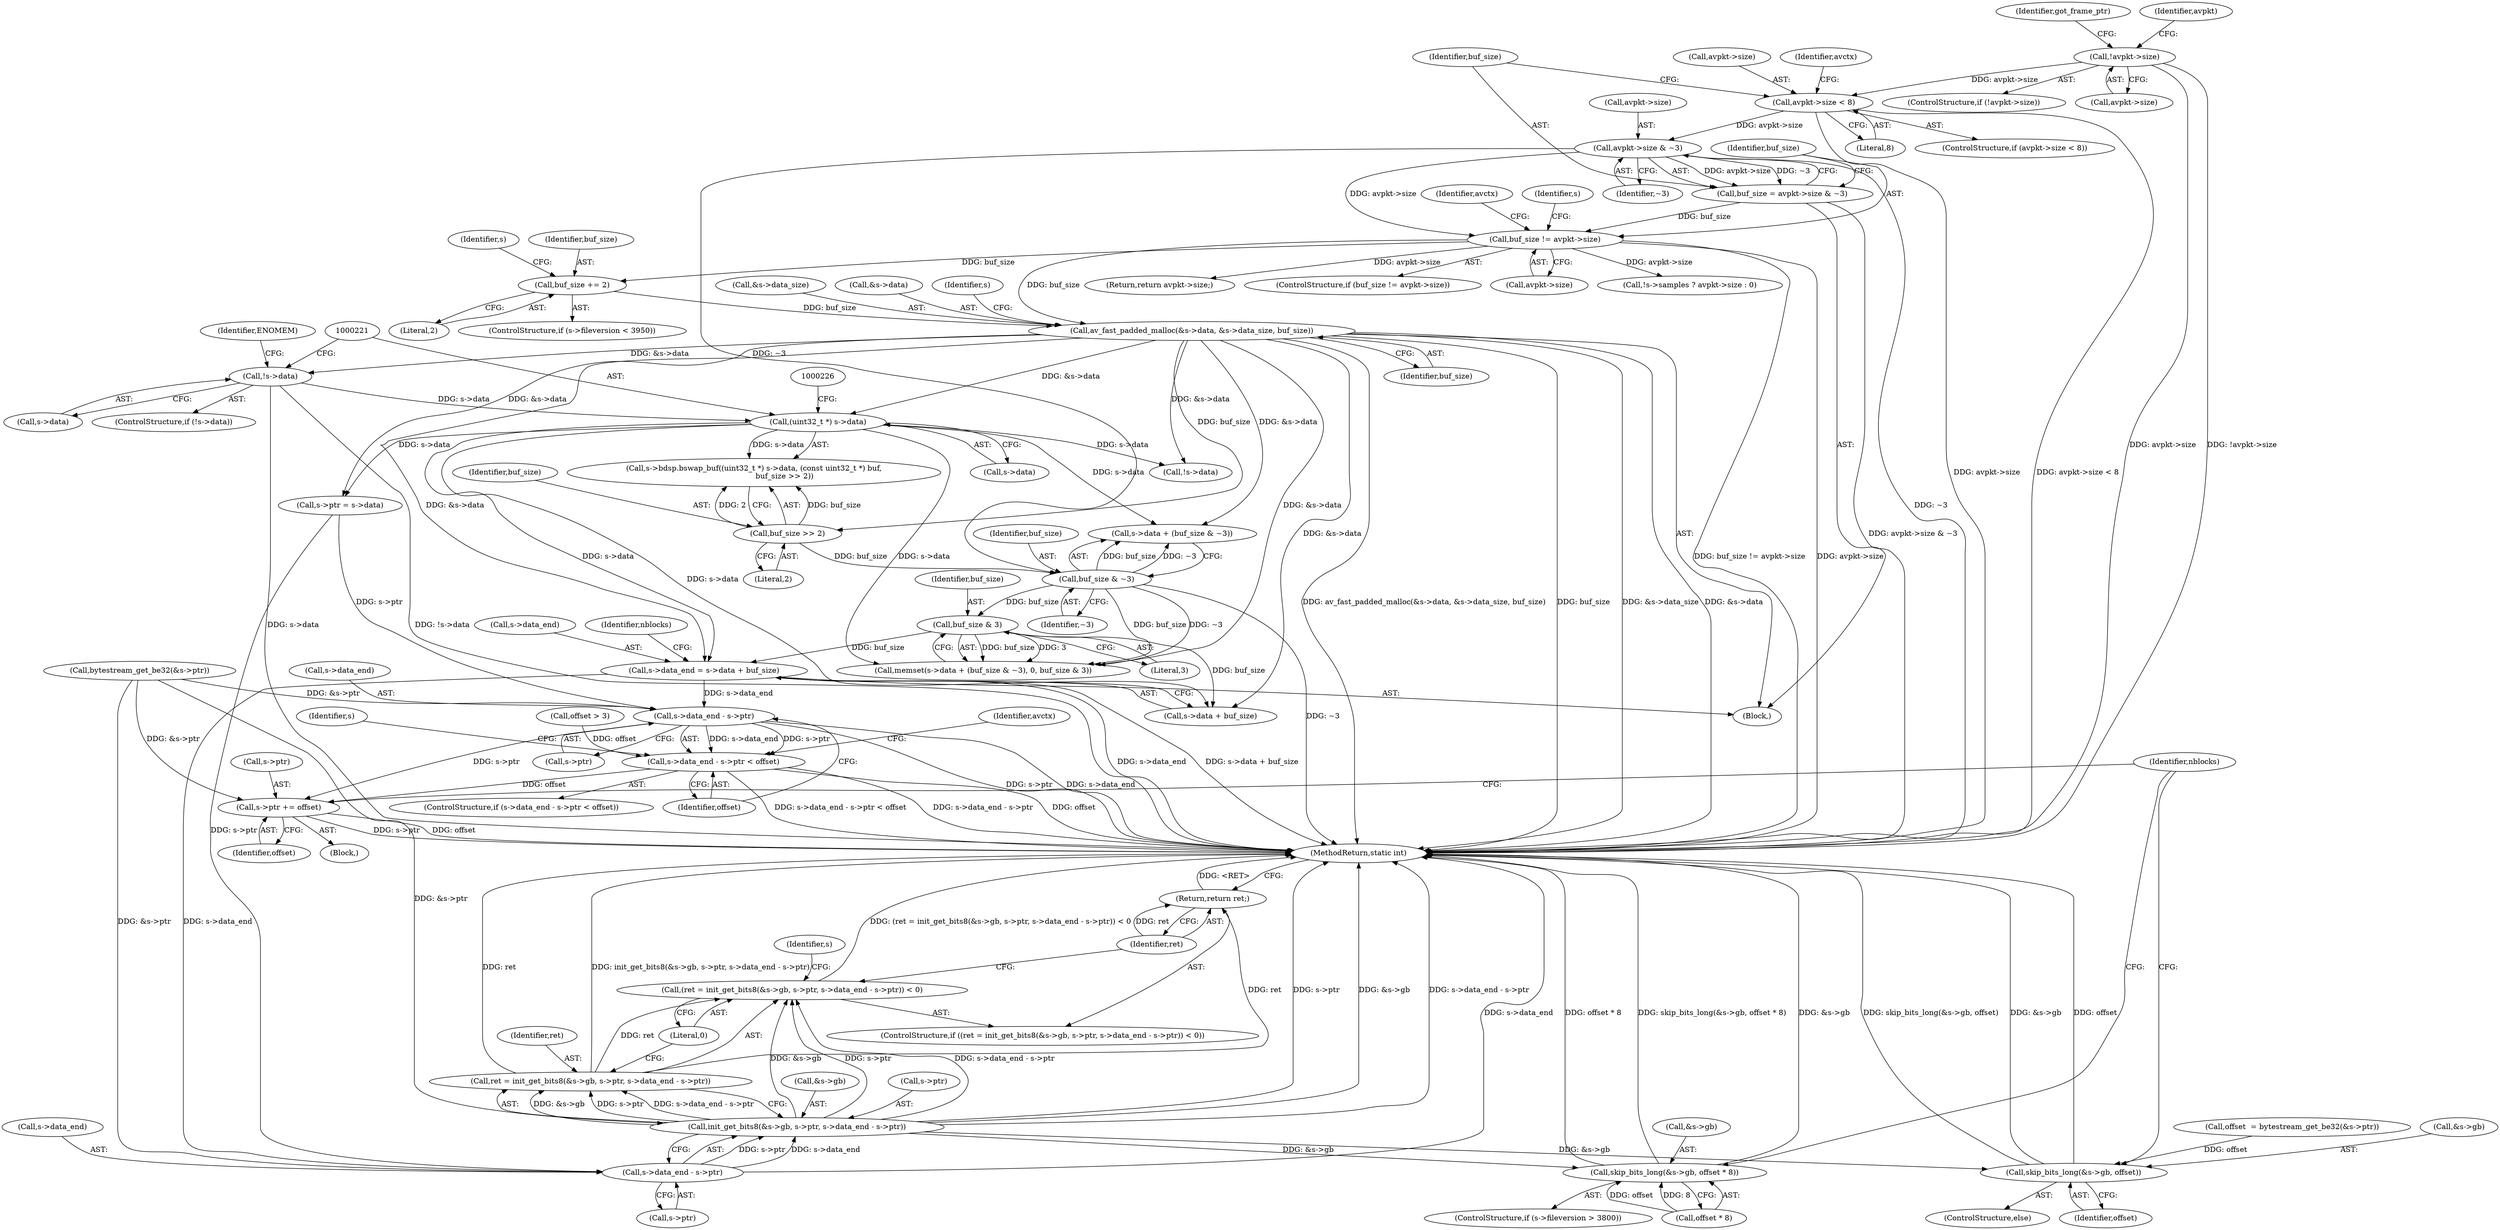 digraph "0_FFmpeg_ba4beaf6149f7241c8bd85fe853318c2f6837ad0@integer" {
"1000250" [label="(Call,s->data_end = s->data + buf_size)"];
"1000201" [label="(Call,av_fast_padded_malloc(&s->data, &s->data_size, buf_size))"];
"1000198" [label="(Call,buf_size += 2)"];
"1000182" [label="(Call,buf_size != avpkt->size)"];
"1000174" [label="(Call,buf_size = avpkt->size & ~3)"];
"1000176" [label="(Call,avpkt->size & ~3)"];
"1000162" [label="(Call,avpkt->size < 8)"];
"1000150" [label="(Call,!avpkt->size)"];
"1000220" [label="(Call,(uint32_t *) s->data)"];
"1000212" [label="(Call,!s->data)"];
"1000240" [label="(Call,buf_size & 3)"];
"1000236" [label="(Call,buf_size & ~3)"];
"1000228" [label="(Call,buf_size >> 2)"];
"1000298" [label="(Call,s->data_end - s->ptr)"];
"1000297" [label="(Call,s->data_end - s->ptr < offset)"];
"1000313" [label="(Call,s->ptr += offset)"];
"1000332" [label="(Call,s->data_end - s->ptr)"];
"1000324" [label="(Call,init_get_bits8(&s->gb, s->ptr, s->data_end - s->ptr))"];
"1000321" [label="(Call,(ret = init_get_bits8(&s->gb, s->ptr, s->data_end - s->ptr)) < 0)"];
"1000322" [label="(Call,ret = init_get_bits8(&s->gb, s->ptr, s->data_end - s->ptr))"];
"1000340" [label="(Return,return ret;)"];
"1000348" [label="(Call,skip_bits_long(&s->gb, offset * 8))"];
"1000357" [label="(Call,skip_bits_long(&s->gb, offset))"];
"1000204" [label="(Identifier,s)"];
"1000177" [label="(Call,avpkt->size)"];
"1000241" [label="(Identifier,buf_size)"];
"1000694" [label="(Call,!s->samples ? avpkt->size : 0)"];
"1000279" [label="(Block,)"];
"1000166" [label="(Literal,8)"];
"1000357" [label="(Call,skip_bits_long(&s->gb, offset))"];
"1000250" [label="(Call,s->data_end = s->data + buf_size)"];
"1000183" [label="(Identifier,buf_size)"];
"1000201" [label="(Call,av_fast_padded_malloc(&s->data, &s->data_size, buf_size))"];
"1000302" [label="(Call,s->ptr)"];
"1000213" [label="(Call,s->data)"];
"1000405" [label="(Return,return avpkt->size;)"];
"1000332" [label="(Call,s->data_end - s->ptr)"];
"1000260" [label="(Identifier,nblocks)"];
"1000175" [label="(Identifier,buf_size)"];
"1000298" [label="(Call,s->data_end - s->ptr)"];
"1000362" [label="(Identifier,offset)"];
"1000180" [label="(Identifier,~3)"];
"1000297" [label="(Call,s->data_end - s->ptr < offset)"];
"1000268" [label="(Call,bytestream_get_be32(&s->ptr))"];
"1000325" [label="(Call,&s->gb)"];
"1000308" [label="(Identifier,avctx)"];
"1000322" [label="(Call,ret = init_get_bits8(&s->gb, s->ptr, s->data_end - s->ptr))"];
"1000181" [label="(ControlStructure,if (buf_size != avpkt->size))"];
"1000222" [label="(Call,s->data)"];
"1000339" [label="(Literal,0)"];
"1000199" [label="(Identifier,buf_size)"];
"1000299" [label="(Call,s->data_end)"];
"1000336" [label="(Call,s->ptr)"];
"1000366" [label="(Identifier,nblocks)"];
"1000329" [label="(Call,s->ptr)"];
"1000324" [label="(Call,init_get_bits8(&s->gb, s->ptr, s->data_end - s->ptr))"];
"1000212" [label="(Call,!s->data)"];
"1000333" [label="(Call,s->data_end)"];
"1000230" [label="(Literal,2)"];
"1000198" [label="(Call,buf_size += 2)"];
"1000162" [label="(Call,avpkt->size < 8)"];
"1000157" [label="(Identifier,got_frame_ptr)"];
"1000341" [label="(Identifier,ret)"];
"1000229" [label="(Identifier,buf_size)"];
"1000345" [label="(Identifier,s)"];
"1000189" [label="(Identifier,avctx)"];
"1000323" [label="(Identifier,ret)"];
"1000242" [label="(Literal,3)"];
"1000228" [label="(Call,buf_size >> 2)"];
"1000232" [label="(Call,s->data + (buf_size & ~3))"];
"1000396" [label="(Call,!s->data)"];
"1000305" [label="(Identifier,offset)"];
"1000151" [label="(Call,avpkt->size)"];
"1000169" [label="(Identifier,avctx)"];
"1000161" [label="(ControlStructure,if (avpkt->size < 8))"];
"1000254" [label="(Call,s->data + buf_size)"];
"1000200" [label="(Literal,2)"];
"1000184" [label="(Call,avpkt->size)"];
"1000195" [label="(Identifier,s)"];
"1000342" [label="(ControlStructure,if (s->fileversion > 3800))"];
"1000314" [label="(Call,s->ptr)"];
"1000315" [label="(Identifier,s)"];
"1000240" [label="(Call,buf_size & 3)"];
"1000211" [label="(ControlStructure,if (!s->data))"];
"1000266" [label="(Call,offset  = bytestream_get_be32(&s->ptr))"];
"1000176" [label="(Call,avpkt->size & ~3)"];
"1000349" [label="(Call,&s->gb)"];
"1000163" [label="(Call,avpkt->size)"];
"1000149" [label="(ControlStructure,if (!avpkt->size))"];
"1000238" [label="(Identifier,~3)"];
"1000320" [label="(ControlStructure,if ((ret = init_get_bits8(&s->gb, s->ptr, s->data_end - s->ptr)) < 0))"];
"1000192" [label="(ControlStructure,if (s->fileversion < 3950))"];
"1000348" [label="(Call,skip_bits_long(&s->gb, offset * 8))"];
"1000703" [label="(MethodReturn,static int)"];
"1000321" [label="(Call,(ret = init_get_bits8(&s->gb, s->ptr, s->data_end - s->ptr)) < 0)"];
"1000220" [label="(Call,(uint32_t *) s->data)"];
"1000150" [label="(Call,!avpkt->size)"];
"1000218" [label="(Identifier,ENOMEM)"];
"1000313" [label="(Call,s->ptr += offset)"];
"1000210" [label="(Identifier,buf_size)"];
"1000296" [label="(ControlStructure,if (s->data_end - s->ptr < offset))"];
"1000182" [label="(Call,buf_size != avpkt->size)"];
"1000174" [label="(Call,buf_size = avpkt->size & ~3)"];
"1000164" [label="(Identifier,avpkt)"];
"1000251" [label="(Call,s->data_end)"];
"1000219" [label="(Call,s->bdsp.bswap_buf((uint32_t *) s->data, (const uint32_t *) buf,\n                          buf_size >> 2))"];
"1000145" [label="(Block,)"];
"1000214" [label="(Identifier,s)"];
"1000281" [label="(Call,offset > 3)"];
"1000236" [label="(Call,buf_size & ~3)"];
"1000356" [label="(ControlStructure,else)"];
"1000358" [label="(Call,&s->gb)"];
"1000231" [label="(Call,memset(s->data + (buf_size & ~3), 0, buf_size & 3))"];
"1000237" [label="(Identifier,buf_size)"];
"1000206" [label="(Call,&s->data_size)"];
"1000243" [label="(Call,s->ptr = s->data)"];
"1000340" [label="(Return,return ret;)"];
"1000317" [label="(Identifier,offset)"];
"1000353" [label="(Call,offset * 8)"];
"1000202" [label="(Call,&s->data)"];
"1000250" -> "1000145"  [label="AST: "];
"1000250" -> "1000254"  [label="CFG: "];
"1000251" -> "1000250"  [label="AST: "];
"1000254" -> "1000250"  [label="AST: "];
"1000260" -> "1000250"  [label="CFG: "];
"1000250" -> "1000703"  [label="DDG: s->data_end"];
"1000250" -> "1000703"  [label="DDG: s->data + buf_size"];
"1000201" -> "1000250"  [label="DDG: &s->data"];
"1000220" -> "1000250"  [label="DDG: s->data"];
"1000240" -> "1000250"  [label="DDG: buf_size"];
"1000250" -> "1000298"  [label="DDG: s->data_end"];
"1000250" -> "1000332"  [label="DDG: s->data_end"];
"1000201" -> "1000145"  [label="AST: "];
"1000201" -> "1000210"  [label="CFG: "];
"1000202" -> "1000201"  [label="AST: "];
"1000206" -> "1000201"  [label="AST: "];
"1000210" -> "1000201"  [label="AST: "];
"1000214" -> "1000201"  [label="CFG: "];
"1000201" -> "1000703"  [label="DDG: av_fast_padded_malloc(&s->data, &s->data_size, buf_size)"];
"1000201" -> "1000703"  [label="DDG: buf_size"];
"1000201" -> "1000703"  [label="DDG: &s->data_size"];
"1000201" -> "1000703"  [label="DDG: &s->data"];
"1000198" -> "1000201"  [label="DDG: buf_size"];
"1000182" -> "1000201"  [label="DDG: buf_size"];
"1000201" -> "1000212"  [label="DDG: &s->data"];
"1000201" -> "1000220"  [label="DDG: &s->data"];
"1000201" -> "1000228"  [label="DDG: buf_size"];
"1000201" -> "1000231"  [label="DDG: &s->data"];
"1000201" -> "1000232"  [label="DDG: &s->data"];
"1000201" -> "1000243"  [label="DDG: &s->data"];
"1000201" -> "1000254"  [label="DDG: &s->data"];
"1000201" -> "1000396"  [label="DDG: &s->data"];
"1000198" -> "1000192"  [label="AST: "];
"1000198" -> "1000200"  [label="CFG: "];
"1000199" -> "1000198"  [label="AST: "];
"1000200" -> "1000198"  [label="AST: "];
"1000204" -> "1000198"  [label="CFG: "];
"1000182" -> "1000198"  [label="DDG: buf_size"];
"1000182" -> "1000181"  [label="AST: "];
"1000182" -> "1000184"  [label="CFG: "];
"1000183" -> "1000182"  [label="AST: "];
"1000184" -> "1000182"  [label="AST: "];
"1000189" -> "1000182"  [label="CFG: "];
"1000195" -> "1000182"  [label="CFG: "];
"1000182" -> "1000703"  [label="DDG: buf_size != avpkt->size"];
"1000182" -> "1000703"  [label="DDG: avpkt->size"];
"1000174" -> "1000182"  [label="DDG: buf_size"];
"1000176" -> "1000182"  [label="DDG: avpkt->size"];
"1000182" -> "1000405"  [label="DDG: avpkt->size"];
"1000182" -> "1000694"  [label="DDG: avpkt->size"];
"1000174" -> "1000145"  [label="AST: "];
"1000174" -> "1000176"  [label="CFG: "];
"1000175" -> "1000174"  [label="AST: "];
"1000176" -> "1000174"  [label="AST: "];
"1000183" -> "1000174"  [label="CFG: "];
"1000174" -> "1000703"  [label="DDG: avpkt->size & ~3"];
"1000176" -> "1000174"  [label="DDG: avpkt->size"];
"1000176" -> "1000174"  [label="DDG: ~3"];
"1000176" -> "1000180"  [label="CFG: "];
"1000177" -> "1000176"  [label="AST: "];
"1000180" -> "1000176"  [label="AST: "];
"1000176" -> "1000703"  [label="DDG: ~3"];
"1000162" -> "1000176"  [label="DDG: avpkt->size"];
"1000176" -> "1000236"  [label="DDG: ~3"];
"1000162" -> "1000161"  [label="AST: "];
"1000162" -> "1000166"  [label="CFG: "];
"1000163" -> "1000162"  [label="AST: "];
"1000166" -> "1000162"  [label="AST: "];
"1000169" -> "1000162"  [label="CFG: "];
"1000175" -> "1000162"  [label="CFG: "];
"1000162" -> "1000703"  [label="DDG: avpkt->size"];
"1000162" -> "1000703"  [label="DDG: avpkt->size < 8"];
"1000150" -> "1000162"  [label="DDG: avpkt->size"];
"1000150" -> "1000149"  [label="AST: "];
"1000150" -> "1000151"  [label="CFG: "];
"1000151" -> "1000150"  [label="AST: "];
"1000157" -> "1000150"  [label="CFG: "];
"1000164" -> "1000150"  [label="CFG: "];
"1000150" -> "1000703"  [label="DDG: avpkt->size"];
"1000150" -> "1000703"  [label="DDG: !avpkt->size"];
"1000220" -> "1000219"  [label="AST: "];
"1000220" -> "1000222"  [label="CFG: "];
"1000221" -> "1000220"  [label="AST: "];
"1000222" -> "1000220"  [label="AST: "];
"1000226" -> "1000220"  [label="CFG: "];
"1000220" -> "1000219"  [label="DDG: s->data"];
"1000212" -> "1000220"  [label="DDG: s->data"];
"1000220" -> "1000231"  [label="DDG: s->data"];
"1000220" -> "1000232"  [label="DDG: s->data"];
"1000220" -> "1000243"  [label="DDG: s->data"];
"1000220" -> "1000254"  [label="DDG: s->data"];
"1000220" -> "1000396"  [label="DDG: s->data"];
"1000212" -> "1000211"  [label="AST: "];
"1000212" -> "1000213"  [label="CFG: "];
"1000213" -> "1000212"  [label="AST: "];
"1000218" -> "1000212"  [label="CFG: "];
"1000221" -> "1000212"  [label="CFG: "];
"1000212" -> "1000703"  [label="DDG: !s->data"];
"1000212" -> "1000703"  [label="DDG: s->data"];
"1000240" -> "1000231"  [label="AST: "];
"1000240" -> "1000242"  [label="CFG: "];
"1000241" -> "1000240"  [label="AST: "];
"1000242" -> "1000240"  [label="AST: "];
"1000231" -> "1000240"  [label="CFG: "];
"1000240" -> "1000231"  [label="DDG: buf_size"];
"1000240" -> "1000231"  [label="DDG: 3"];
"1000236" -> "1000240"  [label="DDG: buf_size"];
"1000240" -> "1000254"  [label="DDG: buf_size"];
"1000236" -> "1000232"  [label="AST: "];
"1000236" -> "1000238"  [label="CFG: "];
"1000237" -> "1000236"  [label="AST: "];
"1000238" -> "1000236"  [label="AST: "];
"1000232" -> "1000236"  [label="CFG: "];
"1000236" -> "1000703"  [label="DDG: ~3"];
"1000236" -> "1000231"  [label="DDG: buf_size"];
"1000236" -> "1000231"  [label="DDG: ~3"];
"1000236" -> "1000232"  [label="DDG: buf_size"];
"1000236" -> "1000232"  [label="DDG: ~3"];
"1000228" -> "1000236"  [label="DDG: buf_size"];
"1000228" -> "1000219"  [label="AST: "];
"1000228" -> "1000230"  [label="CFG: "];
"1000229" -> "1000228"  [label="AST: "];
"1000230" -> "1000228"  [label="AST: "];
"1000219" -> "1000228"  [label="CFG: "];
"1000228" -> "1000219"  [label="DDG: buf_size"];
"1000228" -> "1000219"  [label="DDG: 2"];
"1000298" -> "1000297"  [label="AST: "];
"1000298" -> "1000302"  [label="CFG: "];
"1000299" -> "1000298"  [label="AST: "];
"1000302" -> "1000298"  [label="AST: "];
"1000305" -> "1000298"  [label="CFG: "];
"1000298" -> "1000703"  [label="DDG: s->data_end"];
"1000298" -> "1000703"  [label="DDG: s->ptr"];
"1000298" -> "1000297"  [label="DDG: s->data_end"];
"1000298" -> "1000297"  [label="DDG: s->ptr"];
"1000268" -> "1000298"  [label="DDG: &s->ptr"];
"1000243" -> "1000298"  [label="DDG: s->ptr"];
"1000298" -> "1000313"  [label="DDG: s->ptr"];
"1000297" -> "1000296"  [label="AST: "];
"1000297" -> "1000305"  [label="CFG: "];
"1000305" -> "1000297"  [label="AST: "];
"1000308" -> "1000297"  [label="CFG: "];
"1000315" -> "1000297"  [label="CFG: "];
"1000297" -> "1000703"  [label="DDG: s->data_end - s->ptr"];
"1000297" -> "1000703"  [label="DDG: offset"];
"1000297" -> "1000703"  [label="DDG: s->data_end - s->ptr < offset"];
"1000281" -> "1000297"  [label="DDG: offset"];
"1000297" -> "1000313"  [label="DDG: offset"];
"1000313" -> "1000279"  [label="AST: "];
"1000313" -> "1000317"  [label="CFG: "];
"1000314" -> "1000313"  [label="AST: "];
"1000317" -> "1000313"  [label="AST: "];
"1000366" -> "1000313"  [label="CFG: "];
"1000313" -> "1000703"  [label="DDG: s->ptr"];
"1000313" -> "1000703"  [label="DDG: offset"];
"1000268" -> "1000313"  [label="DDG: &s->ptr"];
"1000332" -> "1000324"  [label="AST: "];
"1000332" -> "1000336"  [label="CFG: "];
"1000333" -> "1000332"  [label="AST: "];
"1000336" -> "1000332"  [label="AST: "];
"1000324" -> "1000332"  [label="CFG: "];
"1000332" -> "1000703"  [label="DDG: s->data_end"];
"1000332" -> "1000324"  [label="DDG: s->ptr"];
"1000332" -> "1000324"  [label="DDG: s->data_end"];
"1000268" -> "1000332"  [label="DDG: &s->ptr"];
"1000243" -> "1000332"  [label="DDG: s->ptr"];
"1000324" -> "1000322"  [label="AST: "];
"1000325" -> "1000324"  [label="AST: "];
"1000329" -> "1000324"  [label="AST: "];
"1000322" -> "1000324"  [label="CFG: "];
"1000324" -> "1000703"  [label="DDG: s->data_end - s->ptr"];
"1000324" -> "1000703"  [label="DDG: s->ptr"];
"1000324" -> "1000703"  [label="DDG: &s->gb"];
"1000324" -> "1000321"  [label="DDG: &s->gb"];
"1000324" -> "1000321"  [label="DDG: s->ptr"];
"1000324" -> "1000321"  [label="DDG: s->data_end - s->ptr"];
"1000324" -> "1000322"  [label="DDG: &s->gb"];
"1000324" -> "1000322"  [label="DDG: s->ptr"];
"1000324" -> "1000322"  [label="DDG: s->data_end - s->ptr"];
"1000268" -> "1000324"  [label="DDG: &s->ptr"];
"1000324" -> "1000348"  [label="DDG: &s->gb"];
"1000324" -> "1000357"  [label="DDG: &s->gb"];
"1000321" -> "1000320"  [label="AST: "];
"1000321" -> "1000339"  [label="CFG: "];
"1000322" -> "1000321"  [label="AST: "];
"1000339" -> "1000321"  [label="AST: "];
"1000341" -> "1000321"  [label="CFG: "];
"1000345" -> "1000321"  [label="CFG: "];
"1000321" -> "1000703"  [label="DDG: (ret = init_get_bits8(&s->gb, s->ptr, s->data_end - s->ptr)) < 0"];
"1000322" -> "1000321"  [label="DDG: ret"];
"1000323" -> "1000322"  [label="AST: "];
"1000339" -> "1000322"  [label="CFG: "];
"1000322" -> "1000703"  [label="DDG: init_get_bits8(&s->gb, s->ptr, s->data_end - s->ptr)"];
"1000322" -> "1000703"  [label="DDG: ret"];
"1000322" -> "1000340"  [label="DDG: ret"];
"1000340" -> "1000320"  [label="AST: "];
"1000340" -> "1000341"  [label="CFG: "];
"1000341" -> "1000340"  [label="AST: "];
"1000703" -> "1000340"  [label="CFG: "];
"1000340" -> "1000703"  [label="DDG: <RET>"];
"1000341" -> "1000340"  [label="DDG: ret"];
"1000348" -> "1000342"  [label="AST: "];
"1000348" -> "1000353"  [label="CFG: "];
"1000349" -> "1000348"  [label="AST: "];
"1000353" -> "1000348"  [label="AST: "];
"1000366" -> "1000348"  [label="CFG: "];
"1000348" -> "1000703"  [label="DDG: &s->gb"];
"1000348" -> "1000703"  [label="DDG: offset * 8"];
"1000348" -> "1000703"  [label="DDG: skip_bits_long(&s->gb, offset * 8)"];
"1000353" -> "1000348"  [label="DDG: offset"];
"1000353" -> "1000348"  [label="DDG: 8"];
"1000357" -> "1000356"  [label="AST: "];
"1000357" -> "1000362"  [label="CFG: "];
"1000358" -> "1000357"  [label="AST: "];
"1000362" -> "1000357"  [label="AST: "];
"1000366" -> "1000357"  [label="CFG: "];
"1000357" -> "1000703"  [label="DDG: skip_bits_long(&s->gb, offset)"];
"1000357" -> "1000703"  [label="DDG: &s->gb"];
"1000357" -> "1000703"  [label="DDG: offset"];
"1000266" -> "1000357"  [label="DDG: offset"];
}
